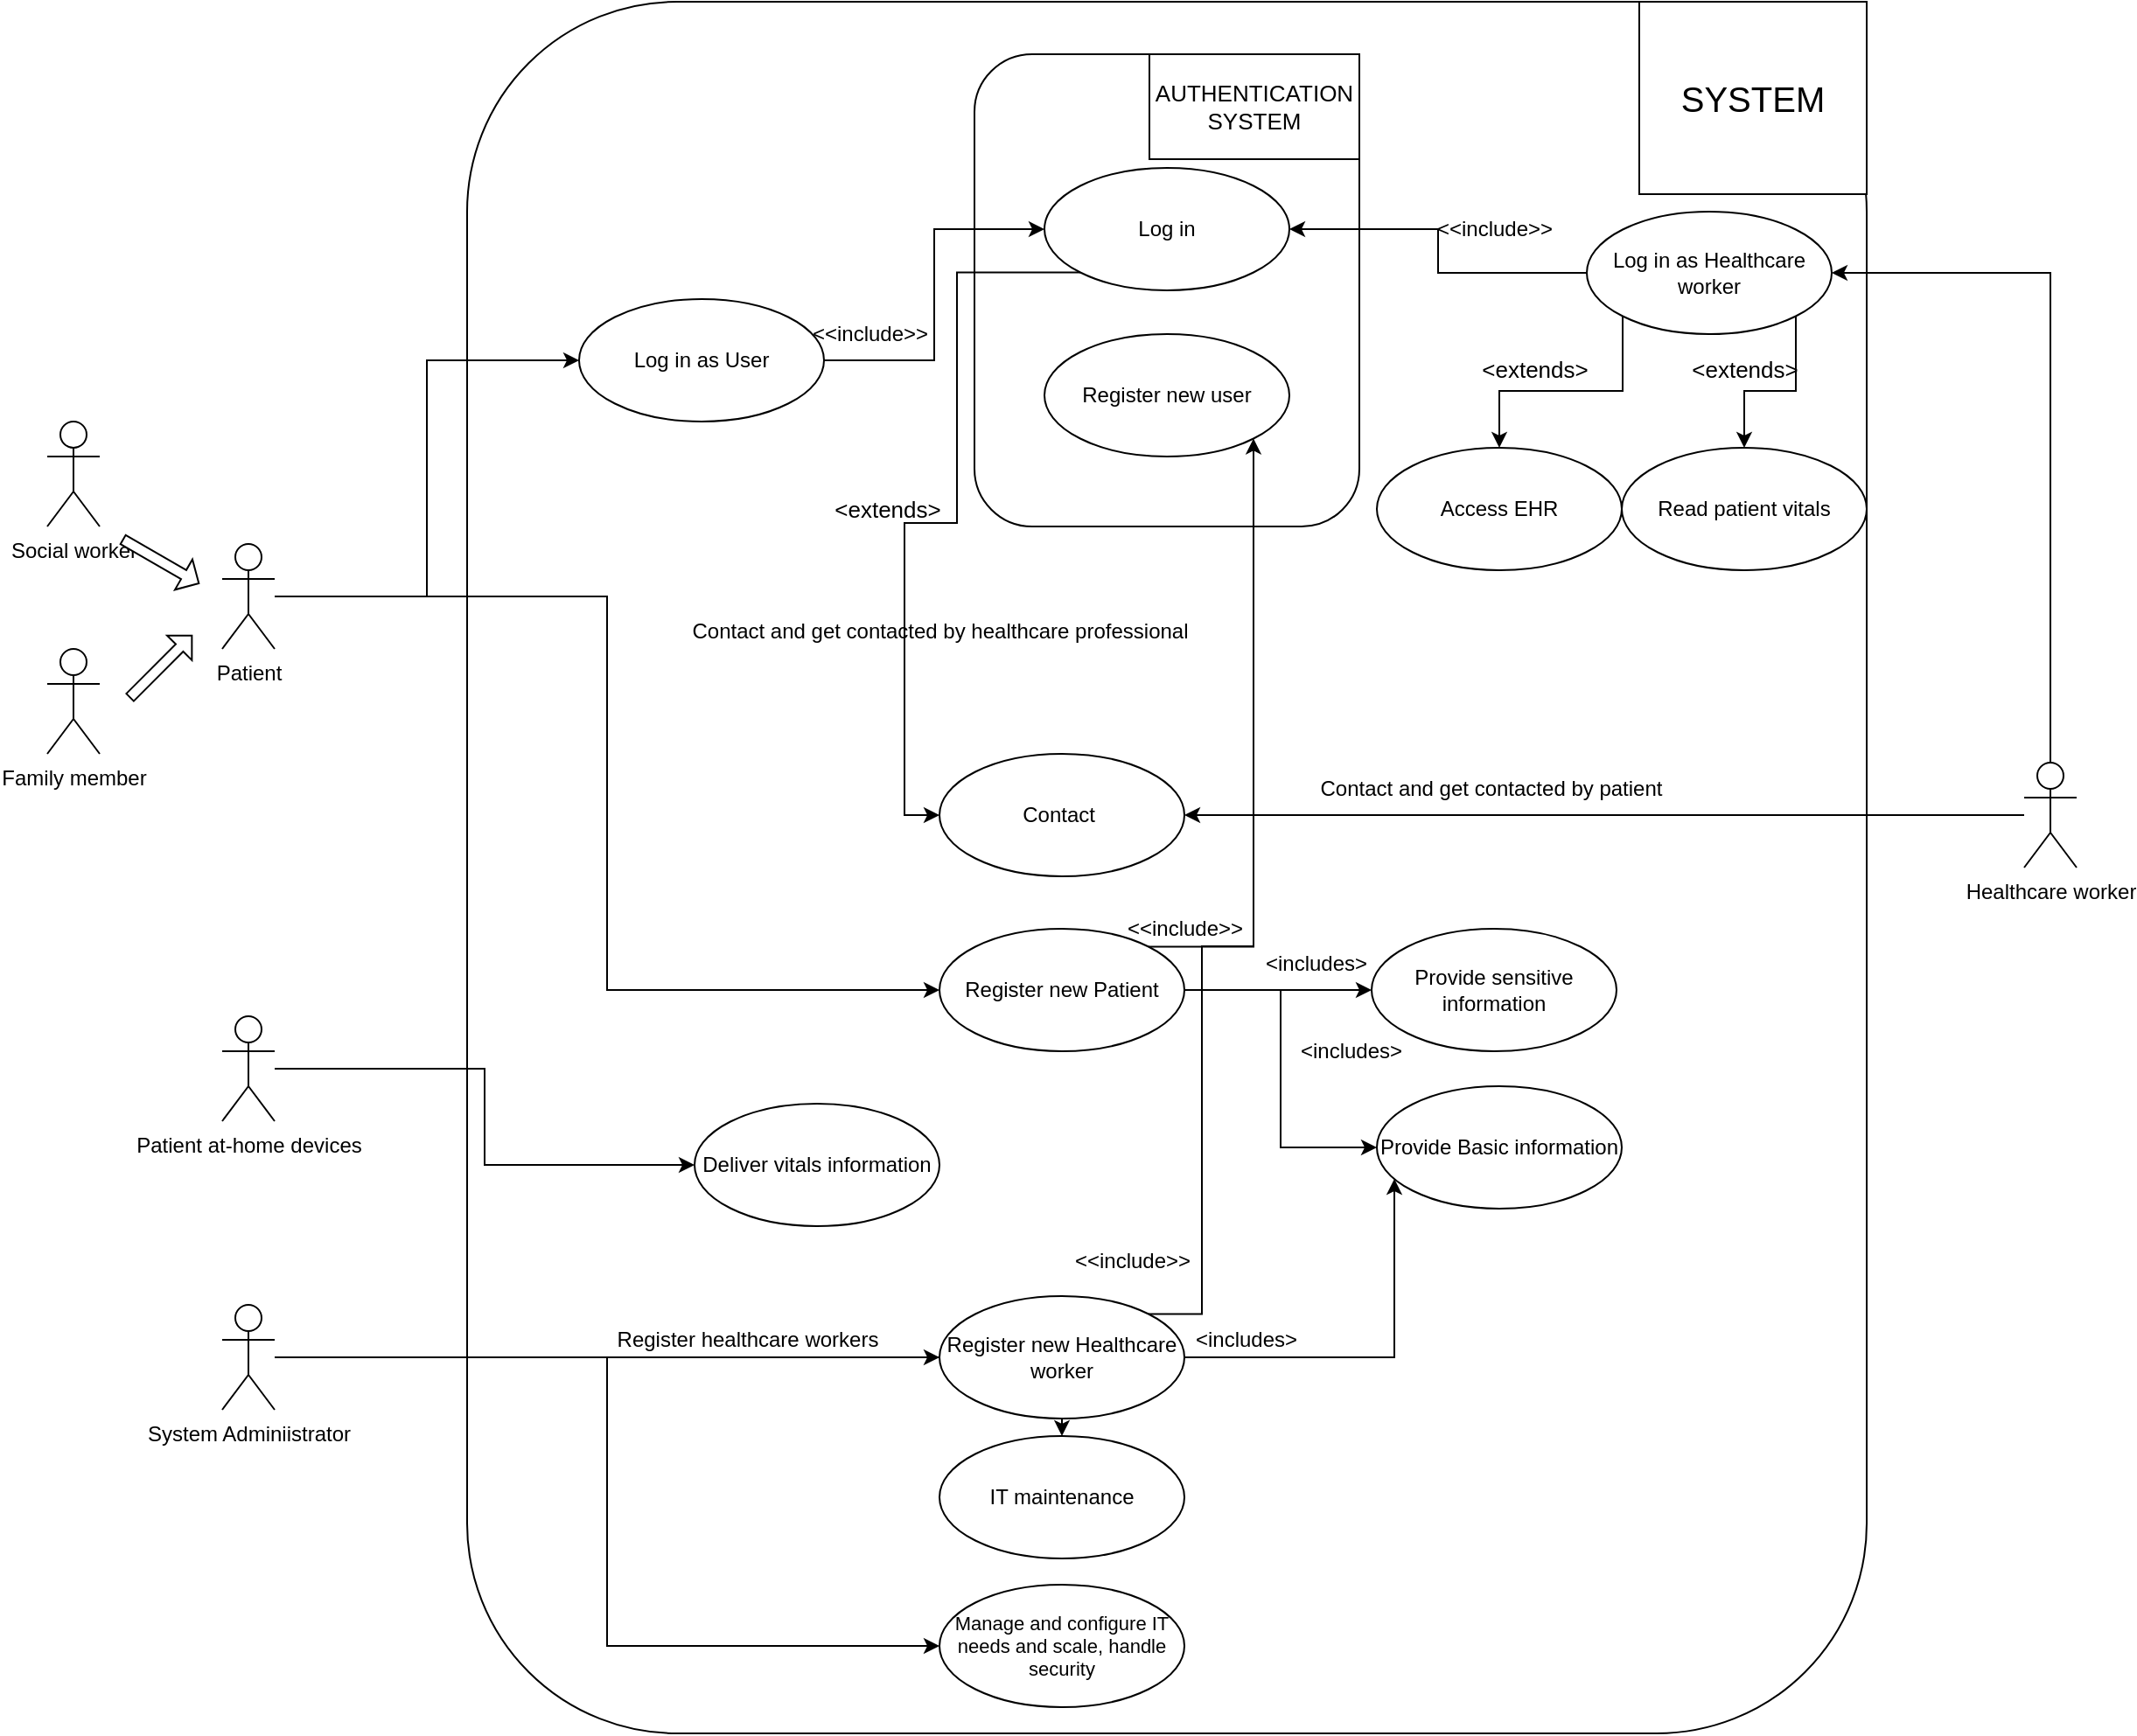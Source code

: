 <mxfile version="13.1.3">
    <diagram id="6hGFLwfOUW9BJ-s0fimq" name="Page-1">
        <mxGraphModel dx="1463" dy="2229" grid="1" gridSize="10" guides="1" tooltips="1" connect="1" arrows="1" fold="1" page="1" pageScale="1" pageWidth="827" pageHeight="1169" math="0" shadow="0">
            <root>
                <mxCell id="0"/>
                <mxCell id="1" parent="0"/>
                <mxCell id="5" value="" style="rounded=1;whiteSpace=wrap;html=1;" parent="1" vertex="1">
                    <mxGeometry x="280" y="-190" width="800" height="990" as="geometry"/>
                </mxCell>
                <mxCell id="12" style="edgeStyle=orthogonalEdgeStyle;rounded=0;orthogonalLoop=1;jettySize=auto;html=1;entryX=0;entryY=0.5;entryDx=0;entryDy=0;" parent="1" source="2" target="11" edge="1">
                    <mxGeometry relative="1" as="geometry"/>
                </mxCell>
                <mxCell id="2" value="Patient&lt;br&gt;" style="shape=umlActor;verticalLabelPosition=bottom;labelBackgroundColor=#ffffff;verticalAlign=top;html=1;" parent="1" vertex="1">
                    <mxGeometry x="140" y="120" width="30" height="60" as="geometry"/>
                </mxCell>
                <mxCell id="10" style="edgeStyle=orthogonalEdgeStyle;rounded=0;orthogonalLoop=1;jettySize=auto;html=1;entryX=1;entryY=0.5;entryDx=0;entryDy=0;" parent="1" source="3" target="6" edge="1">
                    <mxGeometry relative="1" as="geometry"/>
                </mxCell>
                <mxCell id="3" value="Healthcare worker" style="shape=umlActor;verticalLabelPosition=bottom;labelBackgroundColor=#ffffff;verticalAlign=top;html=1;" parent="1" vertex="1">
                    <mxGeometry x="1170" y="245" width="30" height="60" as="geometry"/>
                </mxCell>
                <mxCell id="16" style="edgeStyle=orthogonalEdgeStyle;rounded=0;orthogonalLoop=1;jettySize=auto;html=1;entryX=0;entryY=0.5;entryDx=0;entryDy=0;" parent="1" source="4" target="15" edge="1">
                    <mxGeometry relative="1" as="geometry"/>
                </mxCell>
                <mxCell id="26" style="edgeStyle=orthogonalEdgeStyle;rounded=0;orthogonalLoop=1;jettySize=auto;html=1;" parent="1" source="4" target="24" edge="1">
                    <mxGeometry relative="1" as="geometry"/>
                </mxCell>
                <mxCell id="27" style="edgeStyle=orthogonalEdgeStyle;rounded=0;orthogonalLoop=1;jettySize=auto;html=1;entryX=0;entryY=0.5;entryDx=0;entryDy=0;" parent="1" source="4" target="25" edge="1">
                    <mxGeometry relative="1" as="geometry"/>
                </mxCell>
                <mxCell id="4" value="System Adminiistrator" style="shape=umlActor;verticalLabelPosition=bottom;labelBackgroundColor=#ffffff;verticalAlign=top;html=1;" parent="1" vertex="1">
                    <mxGeometry x="140" y="555" width="30" height="60" as="geometry"/>
                </mxCell>
                <mxCell id="6" value="Contact&amp;nbsp;" style="ellipse;whiteSpace=wrap;html=1;" parent="1" vertex="1">
                    <mxGeometry x="550" y="240" width="140" height="70" as="geometry"/>
                </mxCell>
                <mxCell id="32" style="edgeStyle=orthogonalEdgeStyle;rounded=0;orthogonalLoop=1;jettySize=auto;html=1;entryX=0;entryY=0.5;entryDx=0;entryDy=0;" parent="1" source="11" target="30" edge="1">
                    <mxGeometry relative="1" as="geometry"/>
                </mxCell>
                <mxCell id="35" style="edgeStyle=orthogonalEdgeStyle;rounded=0;orthogonalLoop=1;jettySize=auto;html=1;entryX=0;entryY=0.5;entryDx=0;entryDy=0;" parent="1" source="11" target="31" edge="1">
                    <mxGeometry relative="1" as="geometry"/>
                </mxCell>
                <mxCell id="11" value="Register new Patient" style="ellipse;whiteSpace=wrap;html=1;" parent="1" vertex="1">
                    <mxGeometry x="550" y="340" width="140" height="70" as="geometry"/>
                </mxCell>
                <mxCell id="13" value="Contact and get contacted by patient&lt;br&gt;" style="text;html=1;align=center;verticalAlign=middle;resizable=0;points=[];autosize=1;" parent="1" vertex="1">
                    <mxGeometry x="760" y="250" width="210" height="20" as="geometry"/>
                </mxCell>
                <mxCell id="14" value="Contact and get contacted by healthcare professional" style="text;html=1;align=center;verticalAlign=middle;resizable=0;points=[];autosize=1;" parent="1" vertex="1">
                    <mxGeometry x="400" y="160" width="300" height="20" as="geometry"/>
                </mxCell>
                <mxCell id="36" style="edgeStyle=orthogonalEdgeStyle;rounded=0;orthogonalLoop=1;jettySize=auto;html=1;" parent="1" source="15" target="30" edge="1">
                    <mxGeometry relative="1" as="geometry">
                        <Array as="points">
                            <mxPoint x="810" y="585"/>
                        </Array>
                    </mxGeometry>
                </mxCell>
                <mxCell id="70" style="edgeStyle=orthogonalEdgeStyle;rounded=0;orthogonalLoop=1;jettySize=auto;html=1;exitX=1;exitY=0;exitDx=0;exitDy=0;entryX=1;entryY=1;entryDx=0;entryDy=0;" edge="1" parent="1" source="15" target="65">
                    <mxGeometry relative="1" as="geometry">
                        <Array as="points">
                            <mxPoint x="700" y="561"/>
                            <mxPoint x="700" y="350"/>
                            <mxPoint x="730" y="350"/>
                        </Array>
                    </mxGeometry>
                </mxCell>
                <mxCell id="15" value="Register new Healthcare worker" style="ellipse;whiteSpace=wrap;html=1;" parent="1" vertex="1">
                    <mxGeometry x="550" y="550" width="140" height="70" as="geometry"/>
                </mxCell>
                <mxCell id="17" value="Register healthcare workers" style="text;html=1;align=center;verticalAlign=middle;resizable=0;points=[];autosize=1;" parent="1" vertex="1">
                    <mxGeometry x="360" y="565" width="160" height="20" as="geometry"/>
                </mxCell>
                <mxCell id="18" value="Read patient vitals" style="ellipse;whiteSpace=wrap;html=1;" parent="1" vertex="1">
                    <mxGeometry x="940" y="65" width="140" height="70" as="geometry"/>
                </mxCell>
                <mxCell id="22" style="edgeStyle=orthogonalEdgeStyle;rounded=0;orthogonalLoop=1;jettySize=auto;html=1;entryX=0;entryY=0.5;entryDx=0;entryDy=0;" parent="1" source="20" target="21" edge="1">
                    <mxGeometry relative="1" as="geometry"/>
                </mxCell>
                <mxCell id="20" value="Patient at-home devices" style="shape=umlActor;verticalLabelPosition=bottom;labelBackgroundColor=#ffffff;verticalAlign=top;html=1;" parent="1" vertex="1">
                    <mxGeometry x="140" y="390" width="30" height="60" as="geometry"/>
                </mxCell>
                <mxCell id="21" value="Deliver vitals information" style="ellipse;whiteSpace=wrap;html=1;" parent="1" vertex="1">
                    <mxGeometry x="410" y="440" width="140" height="70" as="geometry"/>
                </mxCell>
                <mxCell id="24" value="IT maintenance" style="ellipse;whiteSpace=wrap;html=1;" parent="1" vertex="1">
                    <mxGeometry x="550" y="630" width="140" height="70" as="geometry"/>
                </mxCell>
                <mxCell id="25" value="Manage and configure IT needs and scale, handle security" style="ellipse;whiteSpace=wrap;html=1;fontSize=11;" parent="1" vertex="1">
                    <mxGeometry x="550" y="715" width="140" height="70" as="geometry"/>
                </mxCell>
                <mxCell id="29" value="&lt;font style=&quot;font-size: 20px&quot;&gt;SYSTEM&lt;/font&gt;" style="rounded=0;whiteSpace=wrap;html=1;" parent="1" vertex="1">
                    <mxGeometry x="950" y="-190" width="130" height="110" as="geometry"/>
                </mxCell>
                <mxCell id="30" value="Provide Basic information" style="ellipse;whiteSpace=wrap;html=1;" parent="1" vertex="1">
                    <mxGeometry x="800" y="430" width="140" height="70" as="geometry"/>
                </mxCell>
                <mxCell id="31" value="Provide sensitive information" style="ellipse;whiteSpace=wrap;html=1;" parent="1" vertex="1">
                    <mxGeometry x="797" y="340" width="140" height="70" as="geometry"/>
                </mxCell>
                <mxCell id="34" value="&amp;lt;includes&amp;gt;" style="text;html=1;align=center;verticalAlign=middle;resizable=0;points=[];autosize=1;rotation=0;" parent="1" vertex="1">
                    <mxGeometry x="730" y="350" width="70" height="20" as="geometry"/>
                </mxCell>
                <mxCell id="37" value="&amp;lt;includes&amp;gt;" style="text;html=1;align=center;verticalAlign=middle;resizable=0;points=[];autosize=1;rotation=0;" parent="1" vertex="1">
                    <mxGeometry x="690" y="565" width="70" height="20" as="geometry"/>
                </mxCell>
                <mxCell id="38" value="" style="rounded=1;whiteSpace=wrap;html=1;" parent="1" vertex="1">
                    <mxGeometry x="570" y="-160" width="220" height="270" as="geometry"/>
                </mxCell>
                <mxCell id="39" value="&lt;font style=&quot;font-size: 13px&quot;&gt;AUTHENTICATION&lt;br style=&quot;font-size: 13px&quot;&gt;SYSTEM&lt;br style=&quot;font-size: 13px&quot;&gt;&lt;/font&gt;" style="rounded=0;whiteSpace=wrap;html=1;fontSize=13;" parent="1" vertex="1">
                    <mxGeometry x="670" y="-160" width="120" height="60" as="geometry"/>
                </mxCell>
                <mxCell id="44" style="edgeStyle=orthogonalEdgeStyle;rounded=0;orthogonalLoop=1;jettySize=auto;html=1;exitX=0;exitY=1;exitDx=0;exitDy=0;fontSize=13;" parent="1" source="58" target="43" edge="1">
                    <mxGeometry relative="1" as="geometry"/>
                </mxCell>
                <mxCell id="40" value="Log in" style="ellipse;whiteSpace=wrap;html=1;" parent="1" vertex="1">
                    <mxGeometry x="610" y="-95" width="140" height="70" as="geometry"/>
                </mxCell>
                <mxCell id="43" value="Access EHR" style="ellipse;whiteSpace=wrap;html=1;" parent="1" vertex="1">
                    <mxGeometry x="800" y="65" width="140" height="70" as="geometry"/>
                </mxCell>
                <mxCell id="45" value="&amp;lt;extends&amp;gt;" style="text;html=1;align=center;verticalAlign=middle;resizable=0;points=[];autosize=1;fontSize=13;" parent="1" vertex="1">
                    <mxGeometry x="970" y="10" width="80" height="20" as="geometry"/>
                </mxCell>
                <mxCell id="41" style="edgeStyle=orthogonalEdgeStyle;rounded=0;orthogonalLoop=1;jettySize=auto;html=1;entryX=1;entryY=0.5;entryDx=0;entryDy=0;fontSize=13;exitX=0.5;exitY=0;exitDx=0;exitDy=0;exitPerimeter=0;" parent="1" source="3" target="58" edge="1">
                    <mxGeometry relative="1" as="geometry"/>
                </mxCell>
                <mxCell id="42" style="edgeStyle=orthogonalEdgeStyle;rounded=0;orthogonalLoop=1;jettySize=auto;html=1;entryX=0;entryY=0.5;entryDx=0;entryDy=0;fontSize=13;" parent="1" source="2" target="55" edge="1">
                    <mxGeometry relative="1" as="geometry"/>
                </mxCell>
                <mxCell id="46" value="Social worker&lt;span style=&quot;color: rgba(0 , 0 , 0 , 0) ; font-family: monospace ; font-size: 0px ; background-color: rgb(248 , 249 , 250)&quot;&gt;%3CmxGraphModel%3E%3Croot%3E%3CmxCell%20id%3D%220%22%2F%3E%3CmxCell%20id%3D%221%22%20parent%3D%220%22%2F%3E%3CmxCell%20id%3D%222%22%20value%3D%22Patient%26lt%3Bbr%26gt%3B%22%20style%3D%22shape%3DumlActor%3BverticalLabelPosition%3Dbottom%3BlabelBackgroundColor%3D%23ffffff%3BverticalAlign%3Dtop%3Bhtml%3D1%3B%22%20vertex%3D%221%22%20parent%3D%221%22%3E%3CmxGeometry%20x%3D%22140%22%20y%3D%22120%22%20width%3D%2230%22%20height%3D%2260%22%20as%3D%22geometry%22%2F%3E%3C%2FmxCell%3E%3C%2Froot%3E%3C%2FmxGraphModel%3E&lt;/span&gt;&lt;span style=&quot;color: rgba(0 , 0 , 0 , 0) ; font-family: monospace ; font-size: 0px ; background-color: rgb(248 , 249 , 250)&quot;&gt;%3CmxGraphModel%3E%3Croot%3E%3CmxCell%20id%3D%220%22%2F%3E%3CmxCell%20id%3D%221%22%20parent%3D%220%22%2F%3E%3CmxCell%20id%3D%222%22%20value%3D%22Patient%26lt%3Bbr%26gt%3B%22%20style%3D%22shape%3DumlActor%3BverticalLabelPosition%3Dbottom%3BlabelBackgroundColor%3D%23ffffff%3BverticalAlign%3Dtop%3Bhtml%3D1%3B%22%20vertex%3D%221%22%20parent%3D%221%22%3E%3CmxGeometry%20x%3D%22140%22%20y%3D%22120%22%20width%3D%2230%22%20height%3D%2260%22%20as%3D%22geometry%22%2F%3E%3C%2FmxCell%3E%3C%2Froot%3E%3C%2FmxGraphModel%3E&lt;/span&gt;" style="shape=umlActor;verticalLabelPosition=bottom;labelBackgroundColor=#ffffff;verticalAlign=top;html=1;" parent="1" vertex="1">
                    <mxGeometry x="40" y="50" width="30" height="60" as="geometry"/>
                </mxCell>
                <mxCell id="47" value="Family member" style="shape=umlActor;verticalLabelPosition=bottom;labelBackgroundColor=#ffffff;verticalAlign=top;html=1;" parent="1" vertex="1">
                    <mxGeometry x="40" y="180" width="30" height="60" as="geometry"/>
                </mxCell>
                <mxCell id="51" value="" style="shape=singleArrow;whiteSpace=wrap;html=1;fontSize=13;rotation=-45;" parent="1" vertex="1">
                    <mxGeometry x="80" y="180" width="50" height="20" as="geometry"/>
                </mxCell>
                <mxCell id="52" value="" style="shape=singleArrow;whiteSpace=wrap;html=1;fontSize=13;rotation=30;" parent="1" vertex="1">
                    <mxGeometry x="80" y="120" width="50" height="20" as="geometry"/>
                </mxCell>
                <mxCell id="53" value="&amp;lt;extends&amp;gt;" style="text;html=1;align=center;verticalAlign=middle;resizable=0;points=[];autosize=1;fontSize=13;" parent="1" vertex="1">
                    <mxGeometry x="480" y="90" width="80" height="20" as="geometry"/>
                </mxCell>
                <mxCell id="9" style="edgeStyle=orthogonalEdgeStyle;rounded=0;orthogonalLoop=1;jettySize=auto;html=1;entryX=0;entryY=0.5;entryDx=0;entryDy=0;exitX=0;exitY=1;exitDx=0;exitDy=0;" parent="1" source="40" target="6" edge="1">
                    <mxGeometry relative="1" as="geometry">
                        <Array as="points">
                            <mxPoint x="560" y="-36"/>
                            <mxPoint x="560" y="108"/>
                            <mxPoint x="530" y="108"/>
                            <mxPoint x="530" y="275"/>
                        </Array>
                    </mxGeometry>
                </mxCell>
                <mxCell id="56" style="edgeStyle=orthogonalEdgeStyle;rounded=0;orthogonalLoop=1;jettySize=auto;html=1;entryX=0;entryY=0.5;entryDx=0;entryDy=0;" edge="1" parent="1" source="55" target="40">
                    <mxGeometry relative="1" as="geometry"/>
                </mxCell>
                <mxCell id="55" value="Log in as User" style="ellipse;whiteSpace=wrap;html=1;" vertex="1" parent="1">
                    <mxGeometry x="344" y="-20" width="140" height="70" as="geometry"/>
                </mxCell>
                <mxCell id="57" value="&amp;lt;&amp;lt;include&amp;gt;&amp;gt;" style="text;html=1;align=center;verticalAlign=middle;resizable=0;points=[];autosize=1;" vertex="1" parent="1">
                    <mxGeometry x="470" y="-10" width="80" height="20" as="geometry"/>
                </mxCell>
                <mxCell id="59" style="edgeStyle=orthogonalEdgeStyle;rounded=0;orthogonalLoop=1;jettySize=auto;html=1;entryX=1;entryY=0.5;entryDx=0;entryDy=0;" edge="1" parent="1" source="58" target="40">
                    <mxGeometry relative="1" as="geometry"/>
                </mxCell>
                <mxCell id="74" style="edgeStyle=orthogonalEdgeStyle;rounded=0;orthogonalLoop=1;jettySize=auto;html=1;exitX=1;exitY=1;exitDx=0;exitDy=0;entryX=0.5;entryY=0;entryDx=0;entryDy=0;" edge="1" parent="1" source="58" target="18">
                    <mxGeometry relative="1" as="geometry"/>
                </mxCell>
                <mxCell id="58" value="Log in as Healthcare worker" style="ellipse;whiteSpace=wrap;html=1;" vertex="1" parent="1">
                    <mxGeometry x="920" y="-70" width="140" height="70" as="geometry"/>
                </mxCell>
                <mxCell id="60" value="&amp;lt;&amp;lt;include&amp;gt;&amp;gt;" style="text;html=1;align=center;verticalAlign=middle;resizable=0;points=[];autosize=1;" vertex="1" parent="1">
                    <mxGeometry x="827" y="-70" width="80" height="20" as="geometry"/>
                </mxCell>
                <mxCell id="65" value="Register new user" style="ellipse;whiteSpace=wrap;html=1;" vertex="1" parent="1">
                    <mxGeometry x="610" width="140" height="70" as="geometry"/>
                </mxCell>
                <mxCell id="66" style="edgeStyle=orthogonalEdgeStyle;rounded=0;orthogonalLoop=1;jettySize=auto;html=1;exitX=1;exitY=0;exitDx=0;exitDy=0;entryX=1;entryY=1;entryDx=0;entryDy=0;" edge="1" parent="1" source="11" target="65">
                    <mxGeometry relative="1" as="geometry">
                        <Array as="points">
                            <mxPoint x="730" y="351"/>
                        </Array>
                    </mxGeometry>
                </mxCell>
                <mxCell id="69" value="&amp;lt;&amp;lt;include&amp;gt;&amp;gt;" style="text;html=1;align=center;verticalAlign=middle;resizable=0;points=[];autosize=1;" vertex="1" parent="1">
                    <mxGeometry x="650" y="330" width="80" height="20" as="geometry"/>
                </mxCell>
                <mxCell id="71" value="&amp;lt;&amp;lt;include&amp;gt;&amp;gt;" style="text;html=1;align=center;verticalAlign=middle;resizable=0;points=[];autosize=1;" vertex="1" parent="1">
                    <mxGeometry x="620" y="520" width="80" height="20" as="geometry"/>
                </mxCell>
                <mxCell id="75" value="&amp;lt;extends&amp;gt;" style="text;html=1;align=center;verticalAlign=middle;resizable=0;points=[];autosize=1;fontSize=13;" vertex="1" parent="1">
                    <mxGeometry x="850" y="10" width="80" height="20" as="geometry"/>
                </mxCell>
                <mxCell id="76" value="&amp;lt;includes&amp;gt;" style="text;html=1;align=center;verticalAlign=middle;resizable=0;points=[];autosize=1;rotation=0;" vertex="1" parent="1">
                    <mxGeometry x="750" y="400" width="70" height="20" as="geometry"/>
                </mxCell>
            </root>
        </mxGraphModel>
    </diagram>
</mxfile>